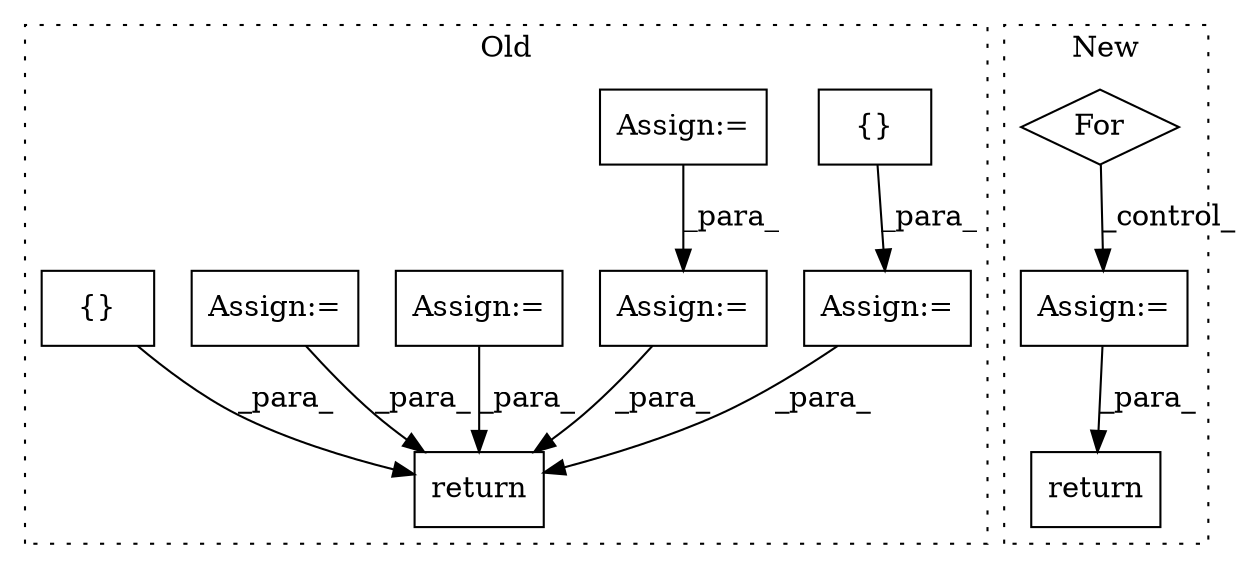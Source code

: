 digraph G {
subgraph cluster0 {
1 [label="return" a="93" s="3739" l="7" shape="box"];
5 [label="Assign:=" a="68" s="3247" l="3" shape="box"];
6 [label="{}" a="59" s="3250,3250" l="2,1" shape="box"];
7 [label="Assign:=" a="68" s="3549" l="3" shape="box"];
8 [label="Assign:=" a="68" s="3331" l="3" shape="box"];
9 [label="Assign:=" a="68" s="3089" l="3" shape="box"];
10 [label="Assign:=" a="68" s="3502" l="3" shape="box"];
11 [label="{}" a="95" s="2977,2978" l="2,1" shape="box"];
label = "Old";
style="dotted";
}
subgraph cluster1 {
2 [label="For" a="107" s="3669,3713" l="4,14" shape="diamond"];
3 [label="Assign:=" a="68" s="3789" l="3" shape="box"];
4 [label="return" a="93" s="3803" l="7" shape="box"];
label = "New";
style="dotted";
}
2 -> 3 [label="_control_"];
3 -> 4 [label="_para_"];
5 -> 1 [label="_para_"];
6 -> 5 [label="_para_"];
7 -> 1 [label="_para_"];
8 -> 7 [label="_para_"];
9 -> 1 [label="_para_"];
10 -> 1 [label="_para_"];
11 -> 1 [label="_para_"];
}